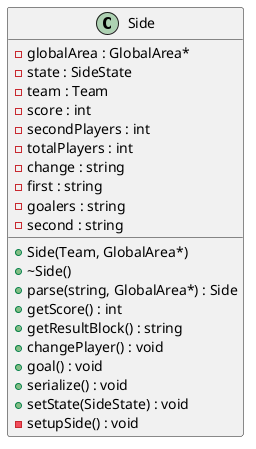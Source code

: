 @startuml





/' Objects '/

class Side {
	+Side(Team, GlobalArea*)
	+~Side()
	-globalArea : GlobalArea*
	+parse(string, GlobalArea*) : Side
	-state : SideState
	-team : Team
	+getScore() : int
	-score : int
	-secondPlayers : int
	-totalPlayers : int
	-change : string
	-first : string
	+getResultBlock() : string
	-goalers : string
	-second : string
	+changePlayer() : void
	+goal() : void
	+serialize() : void
	+setState(SideState) : void
	-setupSide() : void
}





/' Inheritance relationships '/




/' Aggregation relationships '/





/' Nested objects '/



@enduml
